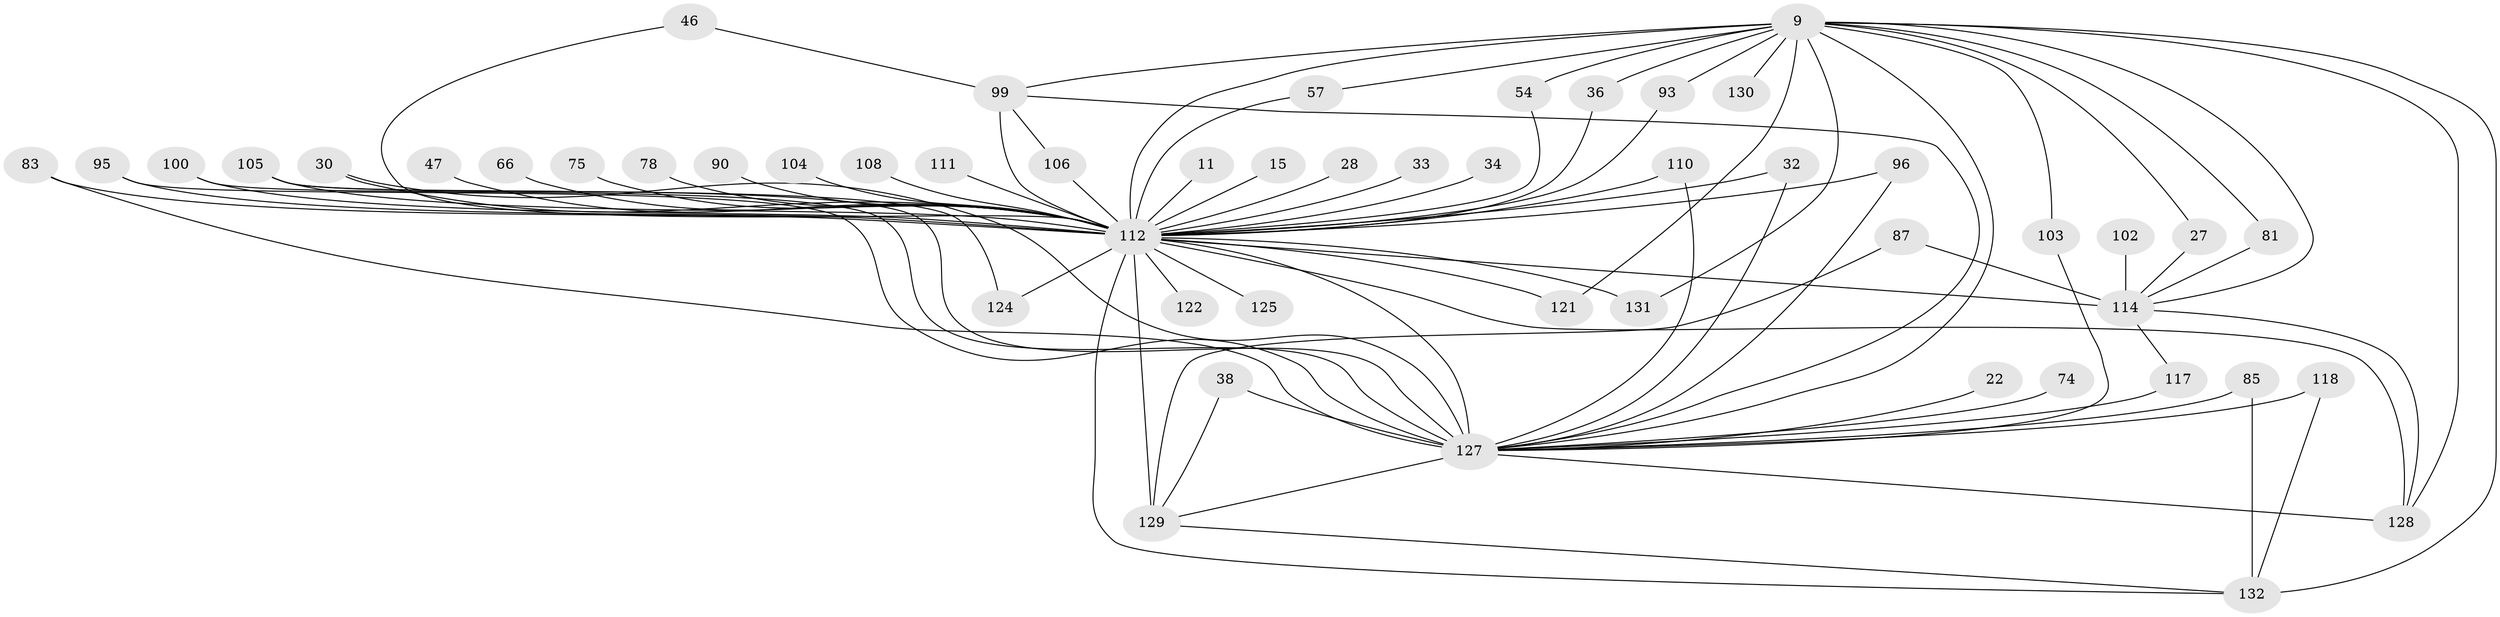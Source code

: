 // original degree distribution, {23: 0.007575757575757576, 24: 0.015151515151515152, 32: 0.007575757575757576, 25: 0.007575757575757576, 21: 0.007575757575757576, 12: 0.007575757575757576, 37: 0.007575757575757576, 20: 0.007575757575757576, 22: 0.007575757575757576, 2: 0.553030303030303, 6: 0.015151515151515152, 4: 0.11363636363636363, 11: 0.007575757575757576, 3: 0.18181818181818182, 5: 0.045454545454545456, 7: 0.007575757575757576}
// Generated by graph-tools (version 1.1) at 2025/47/03/04/25 21:47:02]
// undirected, 52 vertices, 86 edges
graph export_dot {
graph [start="1"]
  node [color=gray90,style=filled];
  9 [super="+1"];
  11;
  15;
  22;
  27;
  28;
  30;
  32;
  33;
  34;
  36;
  38;
  46;
  47;
  54;
  57;
  66;
  74;
  75;
  78;
  81;
  83;
  85;
  87;
  90;
  93;
  95;
  96;
  99 [super="+14+6+60"];
  100;
  102;
  103;
  104;
  105 [super="+92"];
  106;
  108 [super="+51+44+94"];
  110 [super="+68"];
  111 [super="+82"];
  112 [super="+35+69+52+7+8"];
  114 [super="+23+65+17+79+113"];
  117;
  118;
  121 [super="+120"];
  122;
  124 [super="+84"];
  125;
  127 [super="+88+119"];
  128 [super="+97+89+115"];
  129 [super="+101+109+126"];
  130;
  131;
  132 [super="+123"];
  9 -- 36;
  9 -- 54;
  9 -- 81;
  9 -- 103;
  9 -- 130 [weight=2];
  9 -- 131;
  9 -- 27;
  9 -- 93;
  9 -- 121;
  9 -- 99 [weight=3];
  9 -- 57;
  9 -- 112 [weight=12];
  9 -- 114;
  9 -- 128 [weight=2];
  9 -- 132 [weight=5];
  9 -- 127 [weight=9];
  11 -- 112 [weight=2];
  15 -- 112;
  22 -- 127 [weight=2];
  27 -- 114;
  28 -- 112 [weight=2];
  30 -- 112;
  30 -- 127;
  32 -- 112;
  32 -- 127;
  33 -- 112 [weight=2];
  34 -- 112 [weight=2];
  36 -- 112;
  38 -- 129;
  38 -- 127 [weight=2];
  46 -- 99;
  46 -- 112;
  47 -- 112 [weight=2];
  54 -- 112;
  57 -- 112;
  66 -- 112 [weight=2];
  74 -- 127 [weight=2];
  75 -- 112 [weight=2];
  78 -- 112;
  81 -- 114;
  83 -- 112;
  83 -- 127;
  85 -- 132;
  85 -- 127;
  87 -- 129;
  87 -- 114;
  90 -- 112 [weight=2];
  93 -- 112;
  95 -- 112;
  95 -- 127;
  96 -- 112;
  96 -- 127;
  99 -- 106;
  99 -- 112 [weight=9];
  99 -- 127 [weight=2];
  100 -- 112;
  100 -- 127;
  102 -- 114 [weight=2];
  103 -- 127;
  104 -- 112 [weight=2];
  105 -- 112;
  105 -- 124 [weight=2];
  105 -- 127;
  106 -- 112;
  108 -- 112 [weight=5];
  110 -- 112 [weight=2];
  110 -- 127 [weight=2];
  111 -- 112 [weight=3];
  112 -- 132 [weight=5];
  112 -- 129 [weight=9];
  112 -- 121 [weight=2];
  112 -- 122 [weight=2];
  112 -- 125;
  112 -- 127 [weight=28];
  112 -- 131;
  112 -- 114 [weight=8];
  112 -- 124 [weight=2];
  112 -- 128;
  114 -- 117;
  114 -- 128;
  117 -- 127;
  118 -- 132;
  118 -- 127;
  127 -- 128 [weight=2];
  127 -- 129;
  129 -- 132;
}
